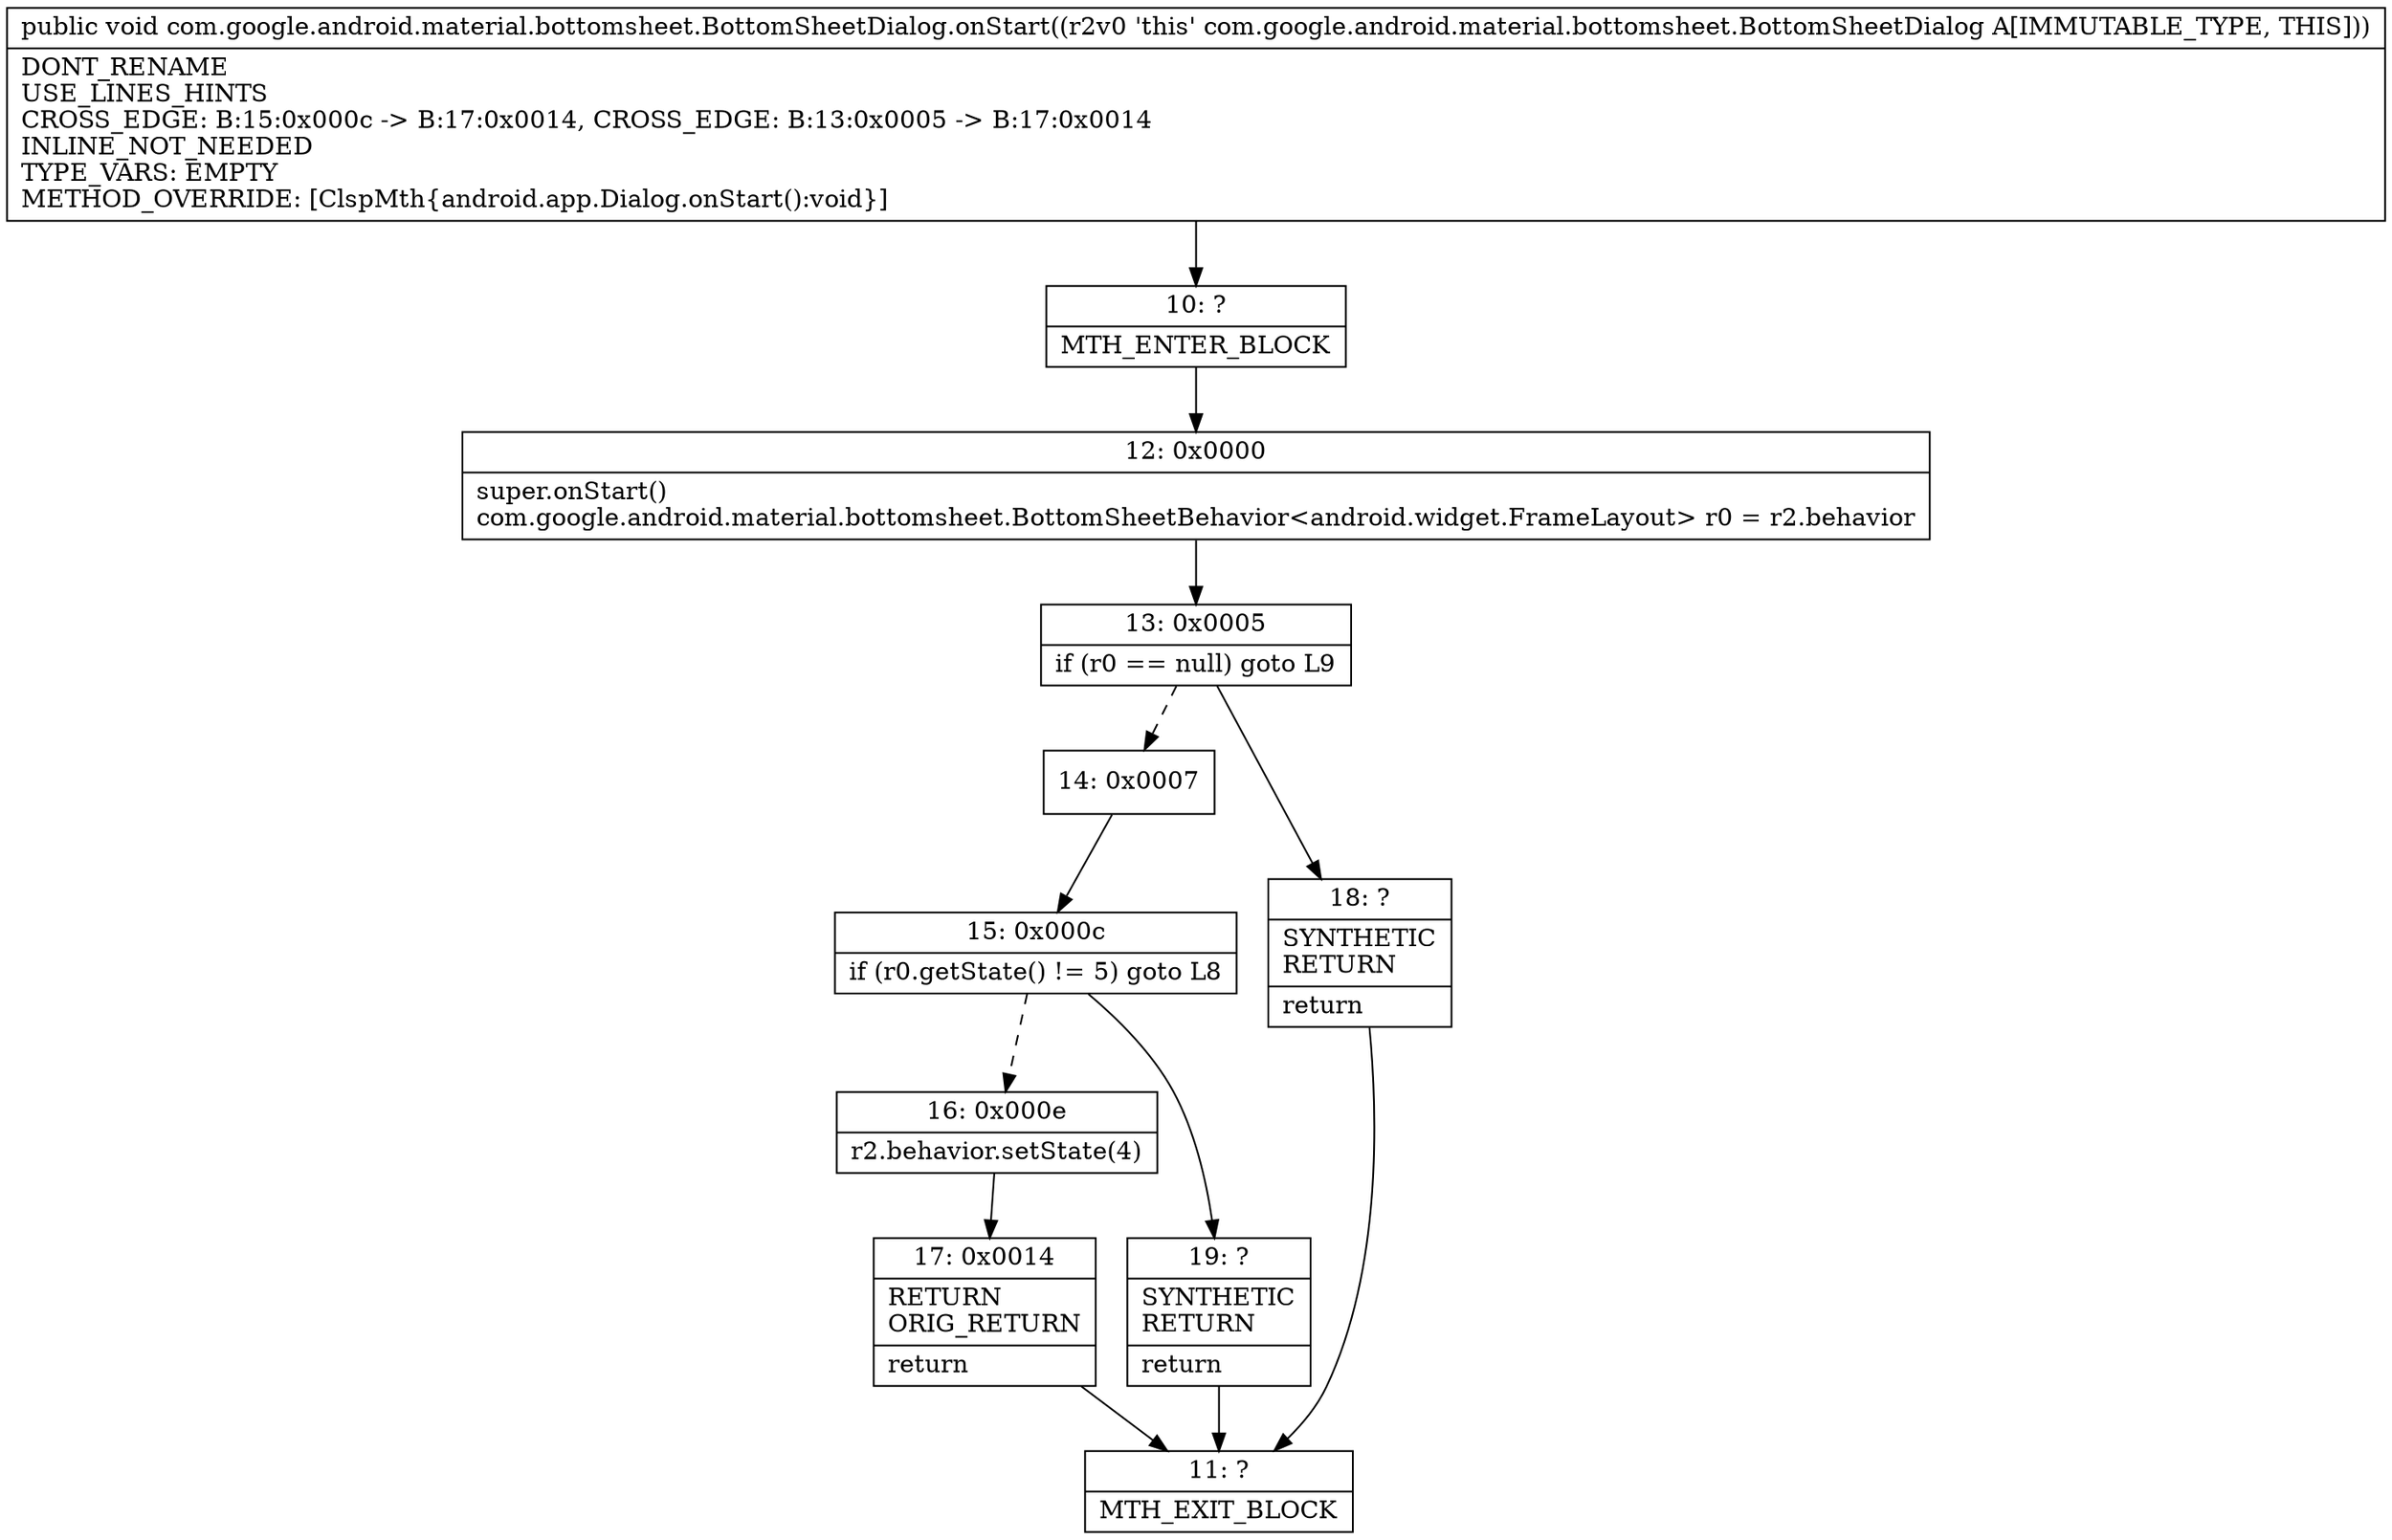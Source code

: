 digraph "CFG forcom.google.android.material.bottomsheet.BottomSheetDialog.onStart()V" {
Node_10 [shape=record,label="{10\:\ ?|MTH_ENTER_BLOCK\l}"];
Node_12 [shape=record,label="{12\:\ 0x0000|super.onStart()\lcom.google.android.material.bottomsheet.BottomSheetBehavior\<android.widget.FrameLayout\> r0 = r2.behavior\l}"];
Node_13 [shape=record,label="{13\:\ 0x0005|if (r0 == null) goto L9\l}"];
Node_14 [shape=record,label="{14\:\ 0x0007}"];
Node_15 [shape=record,label="{15\:\ 0x000c|if (r0.getState() != 5) goto L8\l}"];
Node_16 [shape=record,label="{16\:\ 0x000e|r2.behavior.setState(4)\l}"];
Node_17 [shape=record,label="{17\:\ 0x0014|RETURN\lORIG_RETURN\l|return\l}"];
Node_11 [shape=record,label="{11\:\ ?|MTH_EXIT_BLOCK\l}"];
Node_19 [shape=record,label="{19\:\ ?|SYNTHETIC\lRETURN\l|return\l}"];
Node_18 [shape=record,label="{18\:\ ?|SYNTHETIC\lRETURN\l|return\l}"];
MethodNode[shape=record,label="{public void com.google.android.material.bottomsheet.BottomSheetDialog.onStart((r2v0 'this' com.google.android.material.bottomsheet.BottomSheetDialog A[IMMUTABLE_TYPE, THIS]))  | DONT_RENAME\lUSE_LINES_HINTS\lCROSS_EDGE: B:15:0x000c \-\> B:17:0x0014, CROSS_EDGE: B:13:0x0005 \-\> B:17:0x0014\lINLINE_NOT_NEEDED\lTYPE_VARS: EMPTY\lMETHOD_OVERRIDE: [ClspMth\{android.app.Dialog.onStart():void\}]\l}"];
MethodNode -> Node_10;Node_10 -> Node_12;
Node_12 -> Node_13;
Node_13 -> Node_14[style=dashed];
Node_13 -> Node_18;
Node_14 -> Node_15;
Node_15 -> Node_16[style=dashed];
Node_15 -> Node_19;
Node_16 -> Node_17;
Node_17 -> Node_11;
Node_19 -> Node_11;
Node_18 -> Node_11;
}

